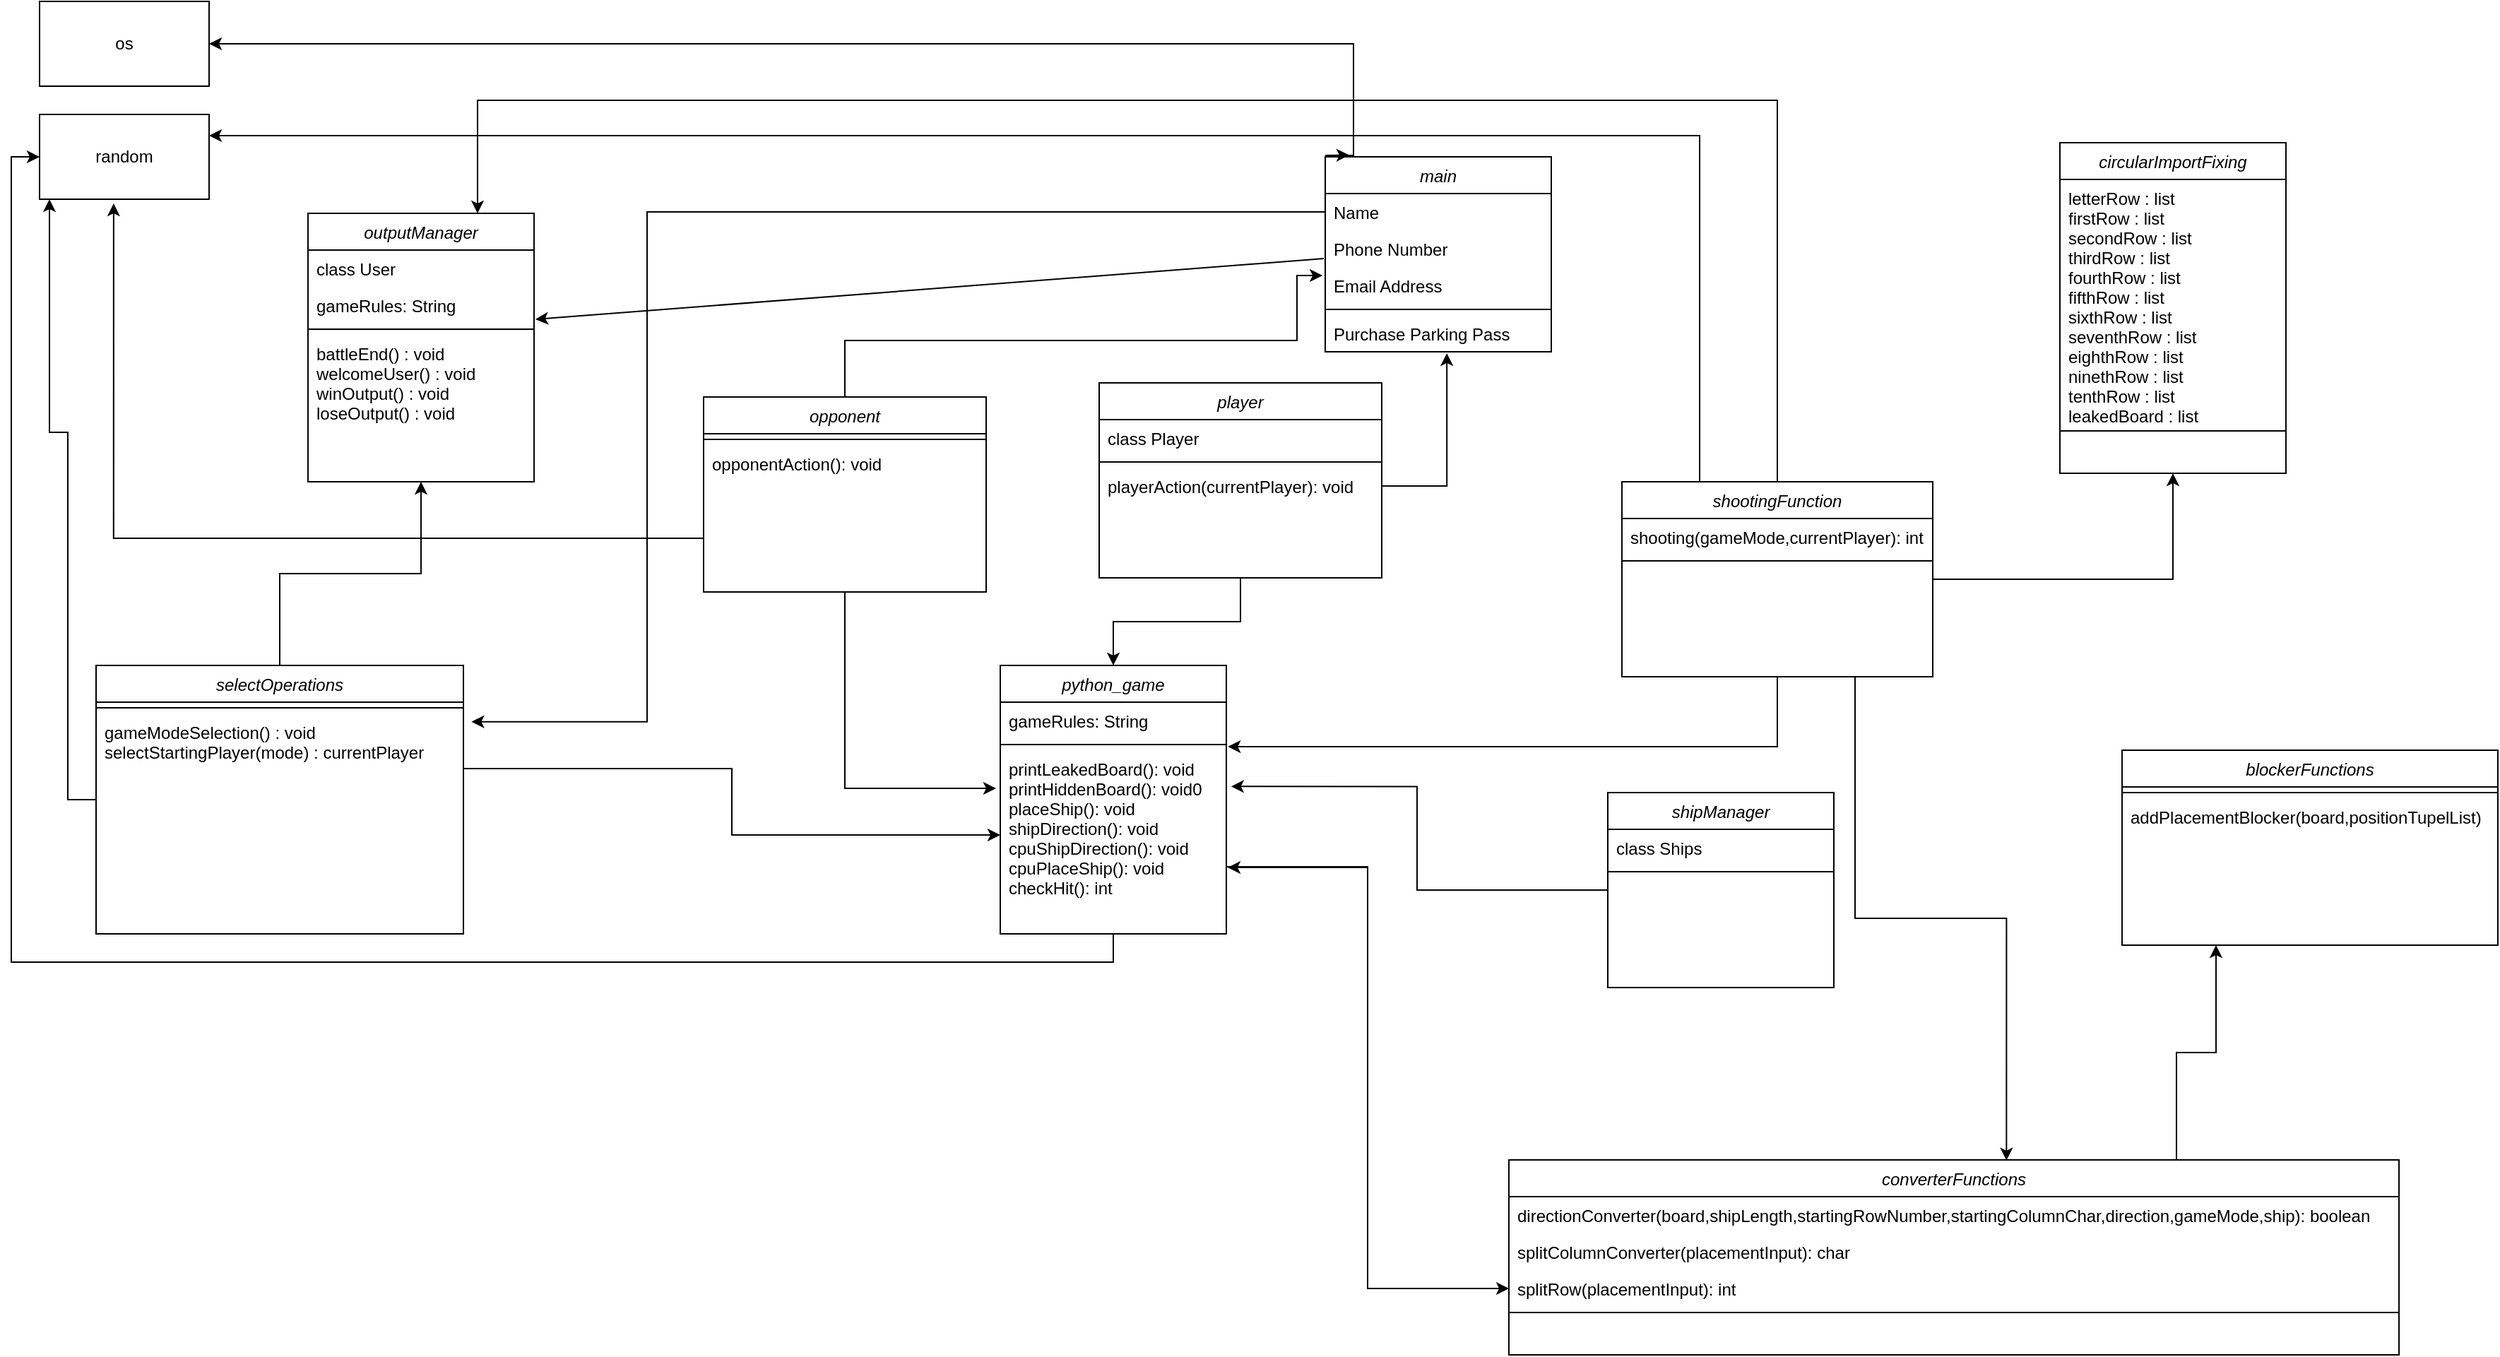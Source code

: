 <mxfile version="21.0.2" type="device"><diagram id="C5RBs43oDa-KdzZeNtuy" name="Page-1"><mxGraphModel dx="3126" dy="764" grid="1" gridSize="10" guides="1" tooltips="1" connect="1" arrows="1" fold="1" page="1" pageScale="1" pageWidth="1654" pageHeight="2336" math="0" shadow="0"><root><mxCell id="WIyWlLk6GJQsqaUBKTNV-0"/><mxCell id="WIyWlLk6GJQsqaUBKTNV-1" parent="WIyWlLk6GJQsqaUBKTNV-0"/><mxCell id="VxxepMw4CH0k-iUGNMRP-2" style="edgeStyle=orthogonalEdgeStyle;rounded=0;orthogonalLoop=1;jettySize=auto;html=1;exitX=0;exitY=0;exitDx=0;exitDy=0;entryX=1;entryY=0.5;entryDx=0;entryDy=0;" edge="1" parent="WIyWlLk6GJQsqaUBKTNV-1" source="zkfFHV4jXpPFQw0GAbJ--0" target="VxxepMw4CH0k-iUGNMRP-0"><mxGeometry relative="1" as="geometry"><Array as="points"><mxPoint x="950" y="120"/><mxPoint x="950" y="40"/></Array></mxGeometry></mxCell><mxCell id="zkfFHV4jXpPFQw0GAbJ--0" value="main" style="swimlane;fontStyle=2;align=center;verticalAlign=top;childLayout=stackLayout;horizontal=1;startSize=26;horizontalStack=0;resizeParent=1;resizeLast=0;collapsible=1;marginBottom=0;rounded=0;shadow=0;strokeWidth=1;" parent="WIyWlLk6GJQsqaUBKTNV-1" vertex="1"><mxGeometry x="930" y="120" width="160" height="138" as="geometry"><mxRectangle x="230" y="140" width="160" height="26" as="alternateBounds"/></mxGeometry></mxCell><mxCell id="zkfFHV4jXpPFQw0GAbJ--1" value="Name" style="text;align=left;verticalAlign=top;spacingLeft=4;spacingRight=4;overflow=hidden;rotatable=0;points=[[0,0.5],[1,0.5]];portConstraint=eastwest;" parent="zkfFHV4jXpPFQw0GAbJ--0" vertex="1"><mxGeometry y="26" width="160" height="26" as="geometry"/></mxCell><mxCell id="zkfFHV4jXpPFQw0GAbJ--2" value="Phone Number" style="text;align=left;verticalAlign=top;spacingLeft=4;spacingRight=4;overflow=hidden;rotatable=0;points=[[0,0.5],[1,0.5]];portConstraint=eastwest;rounded=0;shadow=0;html=0;" parent="zkfFHV4jXpPFQw0GAbJ--0" vertex="1"><mxGeometry y="52" width="160" height="26" as="geometry"/></mxCell><mxCell id="zkfFHV4jXpPFQw0GAbJ--3" value="Email Address" style="text;align=left;verticalAlign=top;spacingLeft=4;spacingRight=4;overflow=hidden;rotatable=0;points=[[0,0.5],[1,0.5]];portConstraint=eastwest;rounded=0;shadow=0;html=0;" parent="zkfFHV4jXpPFQw0GAbJ--0" vertex="1"><mxGeometry y="78" width="160" height="26" as="geometry"/></mxCell><mxCell id="zkfFHV4jXpPFQw0GAbJ--4" value="" style="line;html=1;strokeWidth=1;align=left;verticalAlign=middle;spacingTop=-1;spacingLeft=3;spacingRight=3;rotatable=0;labelPosition=right;points=[];portConstraint=eastwest;" parent="zkfFHV4jXpPFQw0GAbJ--0" vertex="1"><mxGeometry y="104" width="160" height="8" as="geometry"/></mxCell><mxCell id="zkfFHV4jXpPFQw0GAbJ--5" value="Purchase Parking Pass" style="text;align=left;verticalAlign=top;spacingLeft=4;spacingRight=4;overflow=hidden;rotatable=0;points=[[0,0.5],[1,0.5]];portConstraint=eastwest;" parent="zkfFHV4jXpPFQw0GAbJ--0" vertex="1"><mxGeometry y="112" width="160" height="26" as="geometry"/></mxCell><mxCell id="VxxepMw4CH0k-iUGNMRP-0" value="os" style="rounded=0;whiteSpace=wrap;html=1;" vertex="1" parent="WIyWlLk6GJQsqaUBKTNV-1"><mxGeometry x="20" y="10" width="120" height="60" as="geometry"/></mxCell><mxCell id="VxxepMw4CH0k-iUGNMRP-8" value="" style="endArrow=classic;html=1;rounded=0;exitX=-0.006;exitY=0.769;exitDx=0;exitDy=0;exitPerimeter=0;entryX=1.006;entryY=0.885;entryDx=0;entryDy=0;entryPerimeter=0;" edge="1" parent="WIyWlLk6GJQsqaUBKTNV-1" source="zkfFHV4jXpPFQw0GAbJ--2" target="VxxepMw4CH0k-iUGNMRP-18"><mxGeometry width="50" height="50" relative="1" as="geometry"><mxPoint x="610" y="360" as="sourcePoint"/><mxPoint x="170" y="285" as="targetPoint"/></mxGeometry></mxCell><mxCell id="VxxepMw4CH0k-iUGNMRP-16" value="outputManager" style="swimlane;fontStyle=2;align=center;verticalAlign=top;childLayout=stackLayout;horizontal=1;startSize=26;horizontalStack=0;resizeParent=1;resizeLast=0;collapsible=1;marginBottom=0;rounded=0;shadow=0;strokeWidth=1;" vertex="1" parent="WIyWlLk6GJQsqaUBKTNV-1"><mxGeometry x="210" y="160" width="160" height="190" as="geometry"><mxRectangle x="230" y="140" width="160" height="26" as="alternateBounds"/></mxGeometry></mxCell><mxCell id="VxxepMw4CH0k-iUGNMRP-17" value="class User" style="text;align=left;verticalAlign=top;spacingLeft=4;spacingRight=4;overflow=hidden;rotatable=0;points=[[0,0.5],[1,0.5]];portConstraint=eastwest;" vertex="1" parent="VxxepMw4CH0k-iUGNMRP-16"><mxGeometry y="26" width="160" height="26" as="geometry"/></mxCell><mxCell id="VxxepMw4CH0k-iUGNMRP-18" value="gameRules: String" style="text;align=left;verticalAlign=top;spacingLeft=4;spacingRight=4;overflow=hidden;rotatable=0;points=[[0,0.5],[1,0.5]];portConstraint=eastwest;rounded=0;shadow=0;html=0;" vertex="1" parent="VxxepMw4CH0k-iUGNMRP-16"><mxGeometry y="52" width="160" height="26" as="geometry"/></mxCell><mxCell id="VxxepMw4CH0k-iUGNMRP-20" value="" style="line;html=1;strokeWidth=1;align=left;verticalAlign=middle;spacingTop=-1;spacingLeft=3;spacingRight=3;rotatable=0;labelPosition=right;points=[];portConstraint=eastwest;" vertex="1" parent="VxxepMw4CH0k-iUGNMRP-16"><mxGeometry y="78" width="160" height="8" as="geometry"/></mxCell><mxCell id="VxxepMw4CH0k-iUGNMRP-21" value="battleEnd() : void&#10;welcomeUser() : void&#10;winOutput() : void&#10;loseOutput() : void" style="text;align=left;verticalAlign=top;spacingLeft=4;spacingRight=4;overflow=hidden;rotatable=0;points=[[0,0.5],[1,0.5]];portConstraint=eastwest;" vertex="1" parent="VxxepMw4CH0k-iUGNMRP-16"><mxGeometry y="86" width="160" height="78" as="geometry"/></mxCell><mxCell id="VxxepMw4CH0k-iUGNMRP-28" style="edgeStyle=orthogonalEdgeStyle;rounded=0;orthogonalLoop=1;jettySize=auto;html=1;entryX=0.5;entryY=1;entryDx=0;entryDy=0;" edge="1" parent="WIyWlLk6GJQsqaUBKTNV-1" source="VxxepMw4CH0k-iUGNMRP-23" target="VxxepMw4CH0k-iUGNMRP-16"><mxGeometry relative="1" as="geometry"><mxPoint x="80" y="400" as="targetPoint"/></mxGeometry></mxCell><mxCell id="VxxepMw4CH0k-iUGNMRP-37" style="edgeStyle=orthogonalEdgeStyle;rounded=0;orthogonalLoop=1;jettySize=auto;html=1;" edge="1" parent="WIyWlLk6GJQsqaUBKTNV-1" source="VxxepMw4CH0k-iUGNMRP-23"><mxGeometry relative="1" as="geometry"><mxPoint x="27" y="150" as="targetPoint"/><Array as="points"><mxPoint x="40" y="575"/><mxPoint x="40" y="315"/><mxPoint x="27" y="315"/></Array></mxGeometry></mxCell><mxCell id="VxxepMw4CH0k-iUGNMRP-23" value="selectOperations" style="swimlane;fontStyle=2;align=center;verticalAlign=top;childLayout=stackLayout;horizontal=1;startSize=26;horizontalStack=0;resizeParent=1;resizeLast=0;collapsible=1;marginBottom=0;rounded=0;shadow=0;strokeWidth=1;" vertex="1" parent="WIyWlLk6GJQsqaUBKTNV-1"><mxGeometry x="60" y="480" width="260" height="190" as="geometry"><mxRectangle x="230" y="140" width="160" height="26" as="alternateBounds"/></mxGeometry></mxCell><mxCell id="VxxepMw4CH0k-iUGNMRP-26" value="" style="line;html=1;strokeWidth=1;align=left;verticalAlign=middle;spacingTop=-1;spacingLeft=3;spacingRight=3;rotatable=0;labelPosition=right;points=[];portConstraint=eastwest;" vertex="1" parent="VxxepMw4CH0k-iUGNMRP-23"><mxGeometry y="26" width="260" height="8" as="geometry"/></mxCell><mxCell id="VxxepMw4CH0k-iUGNMRP-27" value="gameModeSelection() : void&#10;selectStartingPlayer(mode) : currentPlayer" style="text;align=left;verticalAlign=top;spacingLeft=4;spacingRight=4;overflow=hidden;rotatable=0;points=[[0,0.5],[1,0.5]];portConstraint=eastwest;" vertex="1" parent="VxxepMw4CH0k-iUGNMRP-23"><mxGeometry y="34" width="260" height="78" as="geometry"/></mxCell><mxCell id="VxxepMw4CH0k-iUGNMRP-53" style="edgeStyle=orthogonalEdgeStyle;rounded=0;orthogonalLoop=1;jettySize=auto;html=1;exitX=1;exitY=0.75;exitDx=0;exitDy=0;entryX=0;entryY=0.5;entryDx=0;entryDy=0;" edge="1" parent="WIyWlLk6GJQsqaUBKTNV-1" source="VxxepMw4CH0k-iUGNMRP-29" target="VxxepMw4CH0k-iUGNMRP-49"><mxGeometry relative="1" as="geometry"/></mxCell><mxCell id="VxxepMw4CH0k-iUGNMRP-29" value="python_game" style="swimlane;fontStyle=2;align=center;verticalAlign=top;childLayout=stackLayout;horizontal=1;startSize=26;horizontalStack=0;resizeParent=1;resizeLast=0;collapsible=1;marginBottom=0;rounded=0;shadow=0;strokeWidth=1;" vertex="1" parent="WIyWlLk6GJQsqaUBKTNV-1"><mxGeometry x="700" y="480" width="160" height="190" as="geometry"><mxRectangle x="230" y="140" width="160" height="26" as="alternateBounds"/></mxGeometry></mxCell><mxCell id="VxxepMw4CH0k-iUGNMRP-31" value="gameRules: String" style="text;align=left;verticalAlign=top;spacingLeft=4;spacingRight=4;overflow=hidden;rotatable=0;points=[[0,0.5],[1,0.5]];portConstraint=eastwest;rounded=0;shadow=0;html=0;" vertex="1" parent="VxxepMw4CH0k-iUGNMRP-29"><mxGeometry y="26" width="160" height="26" as="geometry"/></mxCell><mxCell id="VxxepMw4CH0k-iUGNMRP-32" value="" style="line;html=1;strokeWidth=1;align=left;verticalAlign=middle;spacingTop=-1;spacingLeft=3;spacingRight=3;rotatable=0;labelPosition=right;points=[];portConstraint=eastwest;" vertex="1" parent="VxxepMw4CH0k-iUGNMRP-29"><mxGeometry y="52" width="160" height="8" as="geometry"/></mxCell><mxCell id="VxxepMw4CH0k-iUGNMRP-33" value="printLeakedBoard(): void&#10;printHiddenBoard(): void0&#10;placeShip(): void&#10;shipDirection(): void&#10;cpuShipDirection(): void&#10;cpuPlaceShip(): void&#10;checkHit(): int" style="text;align=left;verticalAlign=top;spacingLeft=4;spacingRight=4;overflow=hidden;rotatable=0;points=[[0,0.5],[1,0.5]];portConstraint=eastwest;" vertex="1" parent="VxxepMw4CH0k-iUGNMRP-29"><mxGeometry y="60" width="160" height="120" as="geometry"/></mxCell><mxCell id="VxxepMw4CH0k-iUGNMRP-34" style="edgeStyle=orthogonalEdgeStyle;rounded=0;orthogonalLoop=1;jettySize=auto;html=1;entryX=0;entryY=0.5;entryDx=0;entryDy=0;" edge="1" parent="WIyWlLk6GJQsqaUBKTNV-1" source="VxxepMw4CH0k-iUGNMRP-27" target="VxxepMw4CH0k-iUGNMRP-33"><mxGeometry relative="1" as="geometry"/></mxCell><mxCell id="VxxepMw4CH0k-iUGNMRP-35" value="random" style="rounded=0;whiteSpace=wrap;html=1;" vertex="1" parent="WIyWlLk6GJQsqaUBKTNV-1"><mxGeometry x="20" y="90" width="120" height="60" as="geometry"/></mxCell><mxCell id="VxxepMw4CH0k-iUGNMRP-38" style="edgeStyle=orthogonalEdgeStyle;rounded=0;orthogonalLoop=1;jettySize=auto;html=1;entryX=0.106;entryY=-0.009;entryDx=0;entryDy=0;entryPerimeter=0;" edge="1" parent="WIyWlLk6GJQsqaUBKTNV-1" target="zkfFHV4jXpPFQw0GAbJ--0"><mxGeometry relative="1" as="geometry"><mxPoint x="950" y="119" as="sourcePoint"/><Array as="points"><mxPoint x="930" y="119"/></Array></mxGeometry></mxCell><mxCell id="VxxepMw4CH0k-iUGNMRP-39" style="edgeStyle=orthogonalEdgeStyle;rounded=0;orthogonalLoop=1;jettySize=auto;html=1;entryX=0;entryY=0.5;entryDx=0;entryDy=0;" edge="1" parent="WIyWlLk6GJQsqaUBKTNV-1" target="VxxepMw4CH0k-iUGNMRP-35"><mxGeometry relative="1" as="geometry"><mxPoint x="780" y="670" as="sourcePoint"/><Array as="points"><mxPoint x="780" y="690"/><mxPoint y="690"/><mxPoint y="120"/></Array></mxGeometry></mxCell><mxCell id="VxxepMw4CH0k-iUGNMRP-91" style="edgeStyle=orthogonalEdgeStyle;rounded=0;orthogonalLoop=1;jettySize=auto;html=1;entryX=1.021;entryY=0.214;entryDx=0;entryDy=0;entryPerimeter=0;" edge="1" parent="WIyWlLk6GJQsqaUBKTNV-1" source="VxxepMw4CH0k-iUGNMRP-40" target="VxxepMw4CH0k-iUGNMRP-33"><mxGeometry relative="1" as="geometry"/></mxCell><mxCell id="VxxepMw4CH0k-iUGNMRP-40" value="shipManager" style="swimlane;fontStyle=2;align=center;verticalAlign=top;childLayout=stackLayout;horizontal=1;startSize=26;horizontalStack=0;resizeParent=1;resizeLast=0;collapsible=1;marginBottom=0;rounded=0;shadow=0;strokeWidth=1;" vertex="1" parent="WIyWlLk6GJQsqaUBKTNV-1"><mxGeometry x="1130" y="570" width="160" height="138" as="geometry"><mxRectangle x="230" y="140" width="160" height="26" as="alternateBounds"/></mxGeometry></mxCell><mxCell id="VxxepMw4CH0k-iUGNMRP-41" value="class Ships" style="text;align=left;verticalAlign=top;spacingLeft=4;spacingRight=4;overflow=hidden;rotatable=0;points=[[0,0.5],[1,0.5]];portConstraint=eastwest;" vertex="1" parent="VxxepMw4CH0k-iUGNMRP-40"><mxGeometry y="26" width="160" height="26" as="geometry"/></mxCell><mxCell id="VxxepMw4CH0k-iUGNMRP-44" value="" style="line;html=1;strokeWidth=1;align=left;verticalAlign=middle;spacingTop=-1;spacingLeft=3;spacingRight=3;rotatable=0;labelPosition=right;points=[];portConstraint=eastwest;" vertex="1" parent="VxxepMw4CH0k-iUGNMRP-40"><mxGeometry y="52" width="160" height="8" as="geometry"/></mxCell><mxCell id="VxxepMw4CH0k-iUGNMRP-82" style="edgeStyle=orthogonalEdgeStyle;rounded=0;orthogonalLoop=1;jettySize=auto;html=1;exitX=0.75;exitY=0;exitDx=0;exitDy=0;entryX=0.25;entryY=1;entryDx=0;entryDy=0;" edge="1" parent="WIyWlLk6GJQsqaUBKTNV-1" source="VxxepMw4CH0k-iUGNMRP-46" target="VxxepMw4CH0k-iUGNMRP-72"><mxGeometry relative="1" as="geometry"/></mxCell><mxCell id="VxxepMw4CH0k-iUGNMRP-46" value="converterFunctions" style="swimlane;fontStyle=2;align=center;verticalAlign=top;childLayout=stackLayout;horizontal=1;startSize=26;horizontalStack=0;resizeParent=1;resizeLast=0;collapsible=1;marginBottom=0;rounded=0;shadow=0;strokeWidth=1;" vertex="1" parent="WIyWlLk6GJQsqaUBKTNV-1"><mxGeometry x="1060" y="830" width="630" height="138" as="geometry"><mxRectangle x="230" y="140" width="160" height="26" as="alternateBounds"/></mxGeometry></mxCell><mxCell id="VxxepMw4CH0k-iUGNMRP-47" value="directionConverter(board,shipLength,startingRowNumber,startingColumnChar,direction,gameMode,ship): boolean" style="text;align=left;verticalAlign=top;spacingLeft=4;spacingRight=4;overflow=hidden;rotatable=0;points=[[0,0.5],[1,0.5]];portConstraint=eastwest;" vertex="1" parent="VxxepMw4CH0k-iUGNMRP-46"><mxGeometry y="26" width="630" height="26" as="geometry"/></mxCell><mxCell id="VxxepMw4CH0k-iUGNMRP-48" value="splitColumnConverter(placementInput): char" style="text;align=left;verticalAlign=top;spacingLeft=4;spacingRight=4;overflow=hidden;rotatable=0;points=[[0,0.5],[1,0.5]];portConstraint=eastwest;rounded=0;shadow=0;html=0;" vertex="1" parent="VxxepMw4CH0k-iUGNMRP-46"><mxGeometry y="52" width="630" height="26" as="geometry"/></mxCell><mxCell id="VxxepMw4CH0k-iUGNMRP-49" value="splitRow(placementInput): int" style="text;align=left;verticalAlign=top;spacingLeft=4;spacingRight=4;overflow=hidden;rotatable=0;points=[[0,0.5],[1,0.5]];portConstraint=eastwest;rounded=0;shadow=0;html=0;" vertex="1" parent="VxxepMw4CH0k-iUGNMRP-46"><mxGeometry y="78" width="630" height="26" as="geometry"/></mxCell><mxCell id="VxxepMw4CH0k-iUGNMRP-50" value="" style="line;html=1;strokeWidth=1;align=left;verticalAlign=middle;spacingTop=-1;spacingLeft=3;spacingRight=3;rotatable=0;labelPosition=right;points=[];portConstraint=eastwest;" vertex="1" parent="VxxepMw4CH0k-iUGNMRP-46"><mxGeometry y="104" width="630" height="8" as="geometry"/></mxCell><mxCell id="VxxepMw4CH0k-iUGNMRP-61" style="edgeStyle=orthogonalEdgeStyle;rounded=0;orthogonalLoop=1;jettySize=auto;html=1;exitX=0.5;exitY=1;exitDx=0;exitDy=0;entryX=0.5;entryY=0;entryDx=0;entryDy=0;" edge="1" parent="WIyWlLk6GJQsqaUBKTNV-1" source="VxxepMw4CH0k-iUGNMRP-55" target="VxxepMw4CH0k-iUGNMRP-29"><mxGeometry relative="1" as="geometry"/></mxCell><mxCell id="VxxepMw4CH0k-iUGNMRP-55" value="player" style="swimlane;fontStyle=2;align=center;verticalAlign=top;childLayout=stackLayout;horizontal=1;startSize=26;horizontalStack=0;resizeParent=1;resizeLast=0;collapsible=1;marginBottom=0;rounded=0;shadow=0;strokeWidth=1;" vertex="1" parent="WIyWlLk6GJQsqaUBKTNV-1"><mxGeometry x="770" y="280" width="200" height="138" as="geometry"><mxRectangle x="230" y="140" width="160" height="26" as="alternateBounds"/></mxGeometry></mxCell><mxCell id="VxxepMw4CH0k-iUGNMRP-56" value="class Player" style="text;align=left;verticalAlign=top;spacingLeft=4;spacingRight=4;overflow=hidden;rotatable=0;points=[[0,0.5],[1,0.5]];portConstraint=eastwest;" vertex="1" parent="VxxepMw4CH0k-iUGNMRP-55"><mxGeometry y="26" width="200" height="26" as="geometry"/></mxCell><mxCell id="VxxepMw4CH0k-iUGNMRP-59" value="" style="line;html=1;strokeWidth=1;align=left;verticalAlign=middle;spacingTop=-1;spacingLeft=3;spacingRight=3;rotatable=0;labelPosition=right;points=[];portConstraint=eastwest;" vertex="1" parent="VxxepMw4CH0k-iUGNMRP-55"><mxGeometry y="52" width="200" height="8" as="geometry"/></mxCell><mxCell id="VxxepMw4CH0k-iUGNMRP-60" value="playerAction(currentPlayer): void" style="text;align=left;verticalAlign=top;spacingLeft=4;spacingRight=4;overflow=hidden;rotatable=0;points=[[0,0.5],[1,0.5]];portConstraint=eastwest;" vertex="1" parent="VxxepMw4CH0k-iUGNMRP-55"><mxGeometry y="60" width="200" height="26" as="geometry"/></mxCell><mxCell id="VxxepMw4CH0k-iUGNMRP-64" style="edgeStyle=orthogonalEdgeStyle;rounded=0;orthogonalLoop=1;jettySize=auto;html=1;entryX=0.538;entryY=1.038;entryDx=0;entryDy=0;entryPerimeter=0;" edge="1" parent="WIyWlLk6GJQsqaUBKTNV-1" source="VxxepMw4CH0k-iUGNMRP-60" target="zkfFHV4jXpPFQw0GAbJ--5"><mxGeometry relative="1" as="geometry"/></mxCell><mxCell id="VxxepMw4CH0k-iUGNMRP-69" style="edgeStyle=orthogonalEdgeStyle;rounded=0;orthogonalLoop=1;jettySize=auto;html=1;entryX=-0.012;entryY=0.231;entryDx=0;entryDy=0;entryPerimeter=0;" edge="1" parent="WIyWlLk6GJQsqaUBKTNV-1" source="VxxepMw4CH0k-iUGNMRP-65" target="zkfFHV4jXpPFQw0GAbJ--3"><mxGeometry relative="1" as="geometry"><Array as="points"><mxPoint x="590" y="250"/><mxPoint x="910" y="250"/><mxPoint x="910" y="204"/></Array></mxGeometry></mxCell><mxCell id="VxxepMw4CH0k-iUGNMRP-70" style="edgeStyle=orthogonalEdgeStyle;rounded=0;orthogonalLoop=1;jettySize=auto;html=1;entryX=-0.019;entryY=0.225;entryDx=0;entryDy=0;entryPerimeter=0;" edge="1" parent="WIyWlLk6GJQsqaUBKTNV-1" source="VxxepMw4CH0k-iUGNMRP-65" target="VxxepMw4CH0k-iUGNMRP-33"><mxGeometry relative="1" as="geometry"/></mxCell><mxCell id="VxxepMw4CH0k-iUGNMRP-65" value="opponent" style="swimlane;fontStyle=2;align=center;verticalAlign=top;childLayout=stackLayout;horizontal=1;startSize=26;horizontalStack=0;resizeParent=1;resizeLast=0;collapsible=1;marginBottom=0;rounded=0;shadow=0;strokeWidth=1;" vertex="1" parent="WIyWlLk6GJQsqaUBKTNV-1"><mxGeometry x="490" y="290" width="200" height="138" as="geometry"><mxRectangle x="230" y="140" width="160" height="26" as="alternateBounds"/></mxGeometry></mxCell><mxCell id="VxxepMw4CH0k-iUGNMRP-67" value="" style="line;html=1;strokeWidth=1;align=left;verticalAlign=middle;spacingTop=-1;spacingLeft=3;spacingRight=3;rotatable=0;labelPosition=right;points=[];portConstraint=eastwest;" vertex="1" parent="VxxepMw4CH0k-iUGNMRP-65"><mxGeometry y="26" width="200" height="8" as="geometry"/></mxCell><mxCell id="VxxepMw4CH0k-iUGNMRP-68" value="opponentAction(): void" style="text;align=left;verticalAlign=top;spacingLeft=4;spacingRight=4;overflow=hidden;rotatable=0;points=[[0,0.5],[1,0.5]];portConstraint=eastwest;" vertex="1" parent="VxxepMw4CH0k-iUGNMRP-65"><mxGeometry y="34" width="200" height="26" as="geometry"/></mxCell><mxCell id="VxxepMw4CH0k-iUGNMRP-71" style="edgeStyle=orthogonalEdgeStyle;rounded=0;orthogonalLoop=1;jettySize=auto;html=1;entryX=0.437;entryY=1.05;entryDx=0;entryDy=0;entryPerimeter=0;exitX=0;exitY=0.75;exitDx=0;exitDy=0;" edge="1" parent="WIyWlLk6GJQsqaUBKTNV-1" source="VxxepMw4CH0k-iUGNMRP-65" target="VxxepMw4CH0k-iUGNMRP-35"><mxGeometry relative="1" as="geometry"><Array as="points"><mxPoint x="490" y="390"/><mxPoint x="72" y="390"/></Array></mxGeometry></mxCell><mxCell id="VxxepMw4CH0k-iUGNMRP-72" value="blockerFunctions" style="swimlane;fontStyle=2;align=center;verticalAlign=top;childLayout=stackLayout;horizontal=1;startSize=26;horizontalStack=0;resizeParent=1;resizeLast=0;collapsible=1;marginBottom=0;rounded=0;shadow=0;strokeWidth=1;" vertex="1" parent="WIyWlLk6GJQsqaUBKTNV-1"><mxGeometry x="1494" y="540" width="266" height="138" as="geometry"><mxRectangle x="230" y="140" width="160" height="26" as="alternateBounds"/></mxGeometry></mxCell><mxCell id="VxxepMw4CH0k-iUGNMRP-76" value="" style="line;html=1;strokeWidth=1;align=left;verticalAlign=middle;spacingTop=-1;spacingLeft=3;spacingRight=3;rotatable=0;labelPosition=right;points=[];portConstraint=eastwest;" vertex="1" parent="VxxepMw4CH0k-iUGNMRP-72"><mxGeometry y="26" width="266" height="8" as="geometry"/></mxCell><mxCell id="VxxepMw4CH0k-iUGNMRP-77" value="addPlacementBlocker(board,positionTupelList)" style="text;align=left;verticalAlign=top;spacingLeft=4;spacingRight=4;overflow=hidden;rotatable=0;points=[[0,0.5],[1,0.5]];portConstraint=eastwest;" vertex="1" parent="VxxepMw4CH0k-iUGNMRP-72"><mxGeometry y="34" width="266" height="26" as="geometry"/></mxCell><mxCell id="VxxepMw4CH0k-iUGNMRP-79" style="edgeStyle=orthogonalEdgeStyle;rounded=0;orthogonalLoop=1;jettySize=auto;html=1;entryX=1.006;entryY=0.692;entryDx=0;entryDy=0;entryPerimeter=0;" edge="1" parent="WIyWlLk6GJQsqaUBKTNV-1" source="VxxepMw4CH0k-iUGNMRP-49" target="VxxepMw4CH0k-iUGNMRP-33"><mxGeometry relative="1" as="geometry"/></mxCell><mxCell id="VxxepMw4CH0k-iUGNMRP-83" value="circularImportFixing" style="swimlane;fontStyle=2;align=center;verticalAlign=top;childLayout=stackLayout;horizontal=1;startSize=26;horizontalStack=0;resizeParent=1;resizeLast=0;collapsible=1;marginBottom=0;rounded=0;shadow=0;strokeWidth=1;" vertex="1" parent="WIyWlLk6GJQsqaUBKTNV-1"><mxGeometry x="1450" y="110" width="160" height="234" as="geometry"><mxRectangle x="230" y="140" width="160" height="26" as="alternateBounds"/></mxGeometry></mxCell><mxCell id="VxxepMw4CH0k-iUGNMRP-84" value="letterRow : list&#10;firstRow : list&#10;secondRow : list&#10;thirdRow : list&#10;fourthRow : list&#10;fifthRow : list&#10;sixthRow : list&#10;seventhRow : list&#10;eighthRow : list&#10;ninethRow : list&#10;tenthRow : list&#10;leakedBoard : list" style="text;align=left;verticalAlign=top;spacingLeft=4;spacingRight=4;overflow=hidden;rotatable=0;points=[[0,0.5],[1,0.5]];portConstraint=eastwest;" vertex="1" parent="VxxepMw4CH0k-iUGNMRP-83"><mxGeometry y="26" width="160" height="174" as="geometry"/></mxCell><mxCell id="VxxepMw4CH0k-iUGNMRP-87" value="" style="line;html=1;strokeWidth=1;align=left;verticalAlign=middle;spacingTop=-1;spacingLeft=3;spacingRight=3;rotatable=0;labelPosition=right;points=[];portConstraint=eastwest;" vertex="1" parent="VxxepMw4CH0k-iUGNMRP-83"><mxGeometry y="200" width="160" height="8" as="geometry"/></mxCell><mxCell id="VxxepMw4CH0k-iUGNMRP-92" style="edgeStyle=orthogonalEdgeStyle;rounded=0;orthogonalLoop=1;jettySize=auto;html=1;entryX=1.022;entryY=0.075;entryDx=0;entryDy=0;entryPerimeter=0;" edge="1" parent="WIyWlLk6GJQsqaUBKTNV-1" source="zkfFHV4jXpPFQw0GAbJ--1" target="VxxepMw4CH0k-iUGNMRP-27"><mxGeometry relative="1" as="geometry"><Array as="points"><mxPoint x="450" y="159"/><mxPoint x="450" y="520"/></Array></mxGeometry></mxCell><mxCell id="VxxepMw4CH0k-iUGNMRP-96" style="edgeStyle=orthogonalEdgeStyle;rounded=0;orthogonalLoop=1;jettySize=auto;html=1;exitX=1;exitY=0.5;exitDx=0;exitDy=0;entryX=0.5;entryY=1;entryDx=0;entryDy=0;" edge="1" parent="WIyWlLk6GJQsqaUBKTNV-1" source="VxxepMw4CH0k-iUGNMRP-93" target="VxxepMw4CH0k-iUGNMRP-83"><mxGeometry relative="1" as="geometry"/></mxCell><mxCell id="VxxepMw4CH0k-iUGNMRP-97" style="edgeStyle=orthogonalEdgeStyle;rounded=0;orthogonalLoop=1;jettySize=auto;html=1;exitX=0.75;exitY=1;exitDx=0;exitDy=0;entryX=0.559;entryY=0.003;entryDx=0;entryDy=0;entryPerimeter=0;" edge="1" parent="WIyWlLk6GJQsqaUBKTNV-1" source="VxxepMw4CH0k-iUGNMRP-93" target="VxxepMw4CH0k-iUGNMRP-46"><mxGeometry relative="1" as="geometry"/></mxCell><mxCell id="VxxepMw4CH0k-iUGNMRP-98" style="edgeStyle=orthogonalEdgeStyle;rounded=0;orthogonalLoop=1;jettySize=auto;html=1;entryX=1.007;entryY=-0.021;entryDx=0;entryDy=0;entryPerimeter=0;" edge="1" parent="WIyWlLk6GJQsqaUBKTNV-1" source="VxxepMw4CH0k-iUGNMRP-93" target="VxxepMw4CH0k-iUGNMRP-33"><mxGeometry relative="1" as="geometry"/></mxCell><mxCell id="VxxepMw4CH0k-iUGNMRP-100" style="edgeStyle=orthogonalEdgeStyle;rounded=0;orthogonalLoop=1;jettySize=auto;html=1;" edge="1" parent="WIyWlLk6GJQsqaUBKTNV-1" source="VxxepMw4CH0k-iUGNMRP-93"><mxGeometry relative="1" as="geometry"><mxPoint x="330" y="160" as="targetPoint"/><Array as="points"><mxPoint x="1250" y="80"/><mxPoint x="330" y="80"/></Array></mxGeometry></mxCell><mxCell id="VxxepMw4CH0k-iUGNMRP-101" style="edgeStyle=orthogonalEdgeStyle;rounded=0;orthogonalLoop=1;jettySize=auto;html=1;exitX=0.25;exitY=0;exitDx=0;exitDy=0;entryX=1;entryY=0.25;entryDx=0;entryDy=0;" edge="1" parent="WIyWlLk6GJQsqaUBKTNV-1" source="VxxepMw4CH0k-iUGNMRP-93" target="VxxepMw4CH0k-iUGNMRP-35"><mxGeometry relative="1" as="geometry"/></mxCell><mxCell id="VxxepMw4CH0k-iUGNMRP-93" value="shootingFunction" style="swimlane;fontStyle=2;align=center;verticalAlign=top;childLayout=stackLayout;horizontal=1;startSize=26;horizontalStack=0;resizeParent=1;resizeLast=0;collapsible=1;marginBottom=0;rounded=0;shadow=0;strokeWidth=1;" vertex="1" parent="WIyWlLk6GJQsqaUBKTNV-1"><mxGeometry x="1140" y="350" width="220" height="138" as="geometry"><mxRectangle x="230" y="140" width="160" height="26" as="alternateBounds"/></mxGeometry></mxCell><mxCell id="VxxepMw4CH0k-iUGNMRP-94" value="shooting(gameMode,currentPlayer): int" style="text;align=left;verticalAlign=top;spacingLeft=4;spacingRight=4;overflow=hidden;rotatable=0;points=[[0,0.5],[1,0.5]];portConstraint=eastwest;" vertex="1" parent="VxxepMw4CH0k-iUGNMRP-93"><mxGeometry y="26" width="220" height="26" as="geometry"/></mxCell><mxCell id="VxxepMw4CH0k-iUGNMRP-95" value="" style="line;html=1;strokeWidth=1;align=left;verticalAlign=middle;spacingTop=-1;spacingLeft=3;spacingRight=3;rotatable=0;labelPosition=right;points=[];portConstraint=eastwest;" vertex="1" parent="VxxepMw4CH0k-iUGNMRP-93"><mxGeometry y="52" width="220" height="8" as="geometry"/></mxCell></root></mxGraphModel></diagram></mxfile>